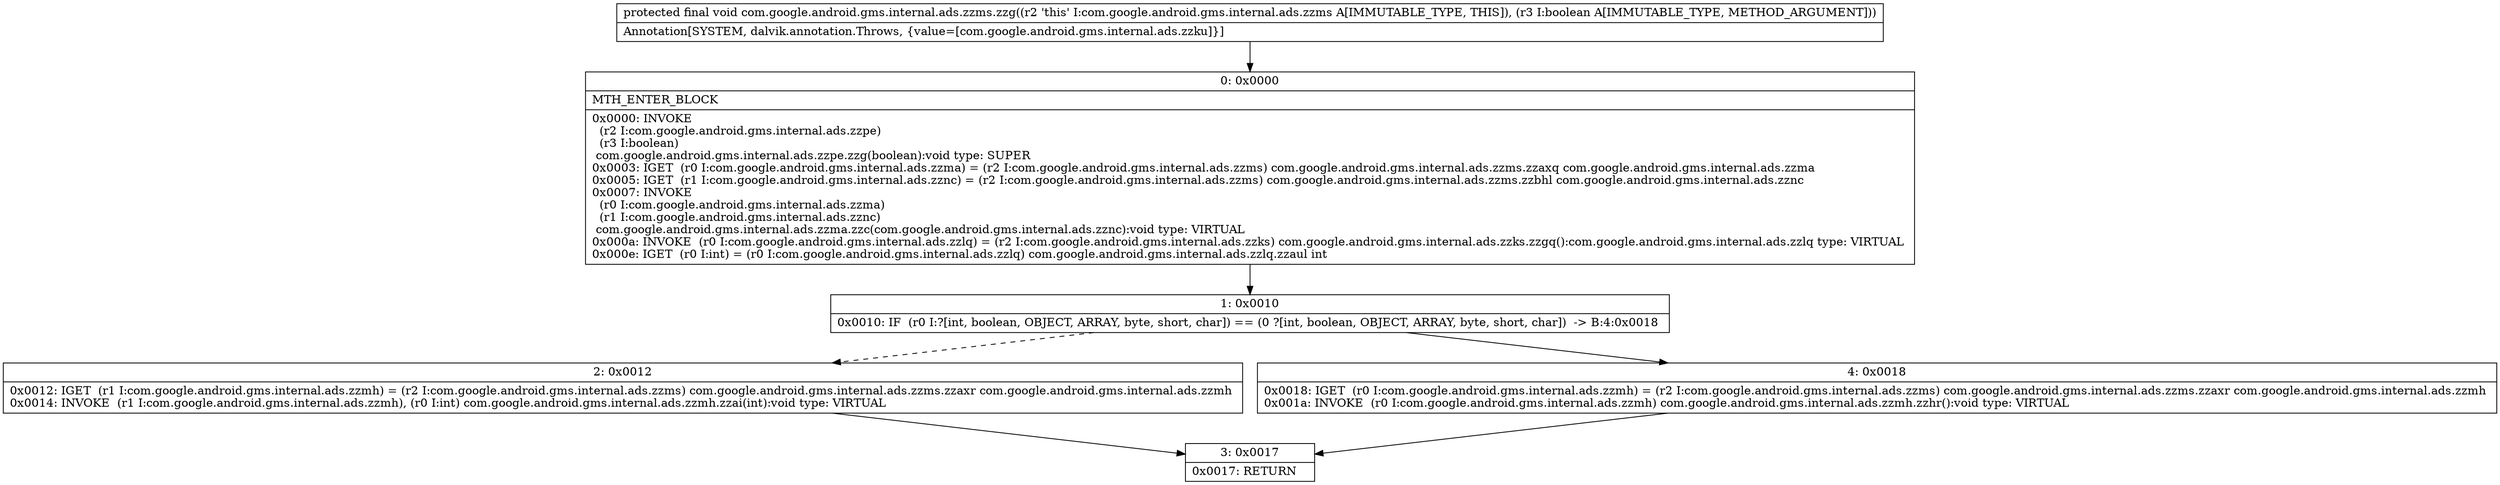 digraph "CFG forcom.google.android.gms.internal.ads.zzms.zzg(Z)V" {
Node_0 [shape=record,label="{0\:\ 0x0000|MTH_ENTER_BLOCK\l|0x0000: INVOKE  \l  (r2 I:com.google.android.gms.internal.ads.zzpe)\l  (r3 I:boolean)\l com.google.android.gms.internal.ads.zzpe.zzg(boolean):void type: SUPER \l0x0003: IGET  (r0 I:com.google.android.gms.internal.ads.zzma) = (r2 I:com.google.android.gms.internal.ads.zzms) com.google.android.gms.internal.ads.zzms.zzaxq com.google.android.gms.internal.ads.zzma \l0x0005: IGET  (r1 I:com.google.android.gms.internal.ads.zznc) = (r2 I:com.google.android.gms.internal.ads.zzms) com.google.android.gms.internal.ads.zzms.zzbhl com.google.android.gms.internal.ads.zznc \l0x0007: INVOKE  \l  (r0 I:com.google.android.gms.internal.ads.zzma)\l  (r1 I:com.google.android.gms.internal.ads.zznc)\l com.google.android.gms.internal.ads.zzma.zzc(com.google.android.gms.internal.ads.zznc):void type: VIRTUAL \l0x000a: INVOKE  (r0 I:com.google.android.gms.internal.ads.zzlq) = (r2 I:com.google.android.gms.internal.ads.zzks) com.google.android.gms.internal.ads.zzks.zzgq():com.google.android.gms.internal.ads.zzlq type: VIRTUAL \l0x000e: IGET  (r0 I:int) = (r0 I:com.google.android.gms.internal.ads.zzlq) com.google.android.gms.internal.ads.zzlq.zzaul int \l}"];
Node_1 [shape=record,label="{1\:\ 0x0010|0x0010: IF  (r0 I:?[int, boolean, OBJECT, ARRAY, byte, short, char]) == (0 ?[int, boolean, OBJECT, ARRAY, byte, short, char])  \-\> B:4:0x0018 \l}"];
Node_2 [shape=record,label="{2\:\ 0x0012|0x0012: IGET  (r1 I:com.google.android.gms.internal.ads.zzmh) = (r2 I:com.google.android.gms.internal.ads.zzms) com.google.android.gms.internal.ads.zzms.zzaxr com.google.android.gms.internal.ads.zzmh \l0x0014: INVOKE  (r1 I:com.google.android.gms.internal.ads.zzmh), (r0 I:int) com.google.android.gms.internal.ads.zzmh.zzai(int):void type: VIRTUAL \l}"];
Node_3 [shape=record,label="{3\:\ 0x0017|0x0017: RETURN   \l}"];
Node_4 [shape=record,label="{4\:\ 0x0018|0x0018: IGET  (r0 I:com.google.android.gms.internal.ads.zzmh) = (r2 I:com.google.android.gms.internal.ads.zzms) com.google.android.gms.internal.ads.zzms.zzaxr com.google.android.gms.internal.ads.zzmh \l0x001a: INVOKE  (r0 I:com.google.android.gms.internal.ads.zzmh) com.google.android.gms.internal.ads.zzmh.zzhr():void type: VIRTUAL \l}"];
MethodNode[shape=record,label="{protected final void com.google.android.gms.internal.ads.zzms.zzg((r2 'this' I:com.google.android.gms.internal.ads.zzms A[IMMUTABLE_TYPE, THIS]), (r3 I:boolean A[IMMUTABLE_TYPE, METHOD_ARGUMENT]))  | Annotation[SYSTEM, dalvik.annotation.Throws, \{value=[com.google.android.gms.internal.ads.zzku]\}]\l}"];
MethodNode -> Node_0;
Node_0 -> Node_1;
Node_1 -> Node_2[style=dashed];
Node_1 -> Node_4;
Node_2 -> Node_3;
Node_4 -> Node_3;
}

